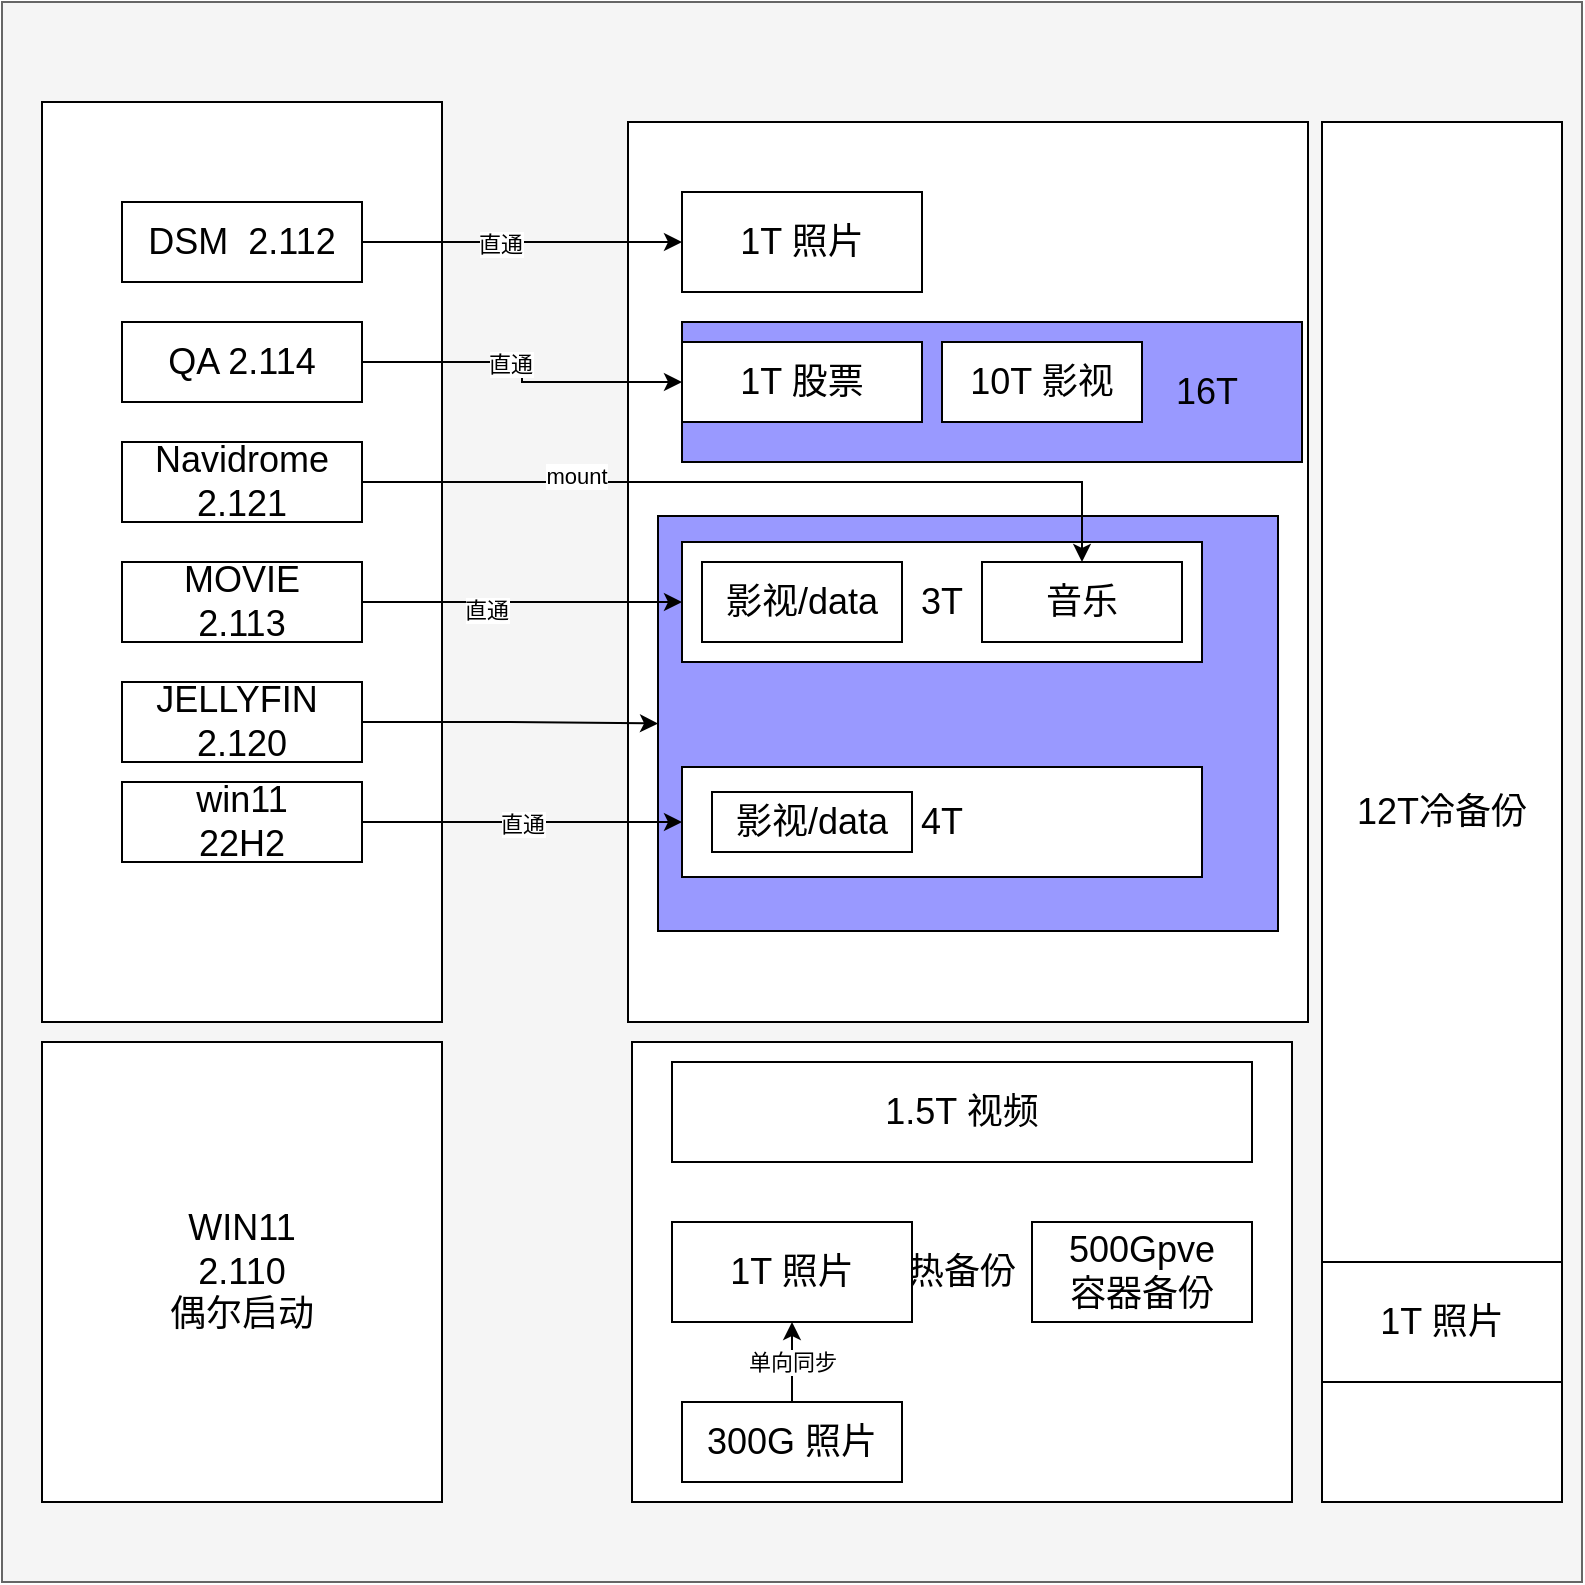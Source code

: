 <mxfile version="21.0.2" type="github">
  <diagram name="Page-1" id="c37626ed-c26b-45fb-9056-f9ebc6bb27b6">
    <mxGraphModel dx="1050" dy="541" grid="1" gridSize="10" guides="1" tooltips="1" connect="1" arrows="1" fold="1" page="1" pageScale="1" pageWidth="1100" pageHeight="850" background="none" math="0" shadow="0">
      <root>
        <mxCell id="0" />
        <mxCell id="1" parent="0" />
        <mxCell id="8IVKxD9z1tIuyVHuPr6r-1" value="" style="whiteSpace=wrap;html=1;aspect=fixed;fillColor=#f5f5f5;fontColor=#333333;strokeColor=#666666;" parent="1" vertex="1">
          <mxGeometry x="140" y="40" width="790" height="790" as="geometry" />
        </mxCell>
        <mxCell id="P6cCtplbcQQ8siC9VNqL-2" value="" style="rounded=0;whiteSpace=wrap;html=1;fontSize=18;" parent="1" vertex="1">
          <mxGeometry x="453" y="100" width="340" height="450" as="geometry" />
        </mxCell>
        <mxCell id="Bcl-Bf_xQvLIRJxd5aiQ-1" value="&amp;nbsp; &amp;nbsp; &amp;nbsp; &amp;nbsp; &amp;nbsp; &amp;nbsp; &amp;nbsp; &amp;nbsp; &amp;nbsp; &amp;nbsp; &amp;nbsp; &amp;nbsp; &amp;nbsp; &amp;nbsp; &amp;nbsp; &amp;nbsp; &amp;nbsp; &amp;nbsp; &amp;nbsp; &amp;nbsp; &amp;nbsp; &amp;nbsp;16T" style="rounded=0;whiteSpace=wrap;html=1;fontSize=18;fillColor=#9999FF;" vertex="1" parent="1">
          <mxGeometry x="480" y="200" width="310" height="70" as="geometry" />
        </mxCell>
        <mxCell id="ysjsQZ4jRijTFE-vf46w-14" value="" style="rounded=0;whiteSpace=wrap;html=1;fontSize=18;fillColor=#9999FF;" parent="1" vertex="1">
          <mxGeometry x="468" y="297" width="310" height="207.5" as="geometry" />
        </mxCell>
        <mxCell id="8IVKxD9z1tIuyVHuPr6r-3" value="" style="rounded=0;whiteSpace=wrap;html=1;" parent="1" vertex="1">
          <mxGeometry x="160" y="90" width="200" height="460" as="geometry" />
        </mxCell>
        <mxCell id="8IVKxD9z1tIuyVHuPr6r-12" style="edgeStyle=orthogonalEdgeStyle;rounded=0;orthogonalLoop=1;jettySize=auto;html=1;exitX=1;exitY=0.5;exitDx=0;exitDy=0;fontSize=18;" parent="1" source="8IVKxD9z1tIuyVHuPr6r-5" target="8IVKxD9z1tIuyVHuPr6r-11" edge="1">
          <mxGeometry relative="1" as="geometry" />
        </mxCell>
        <mxCell id="ysjsQZ4jRijTFE-vf46w-3" value="直通" style="edgeLabel;html=1;align=center;verticalAlign=middle;resizable=0;points=[];" parent="8IVKxD9z1tIuyVHuPr6r-12" vertex="1" connectable="0">
          <mxGeometry x="-0.138" y="-1" relative="1" as="geometry">
            <mxPoint as="offset" />
          </mxGeometry>
        </mxCell>
        <mxCell id="8IVKxD9z1tIuyVHuPr6r-5" value="DSM&amp;nbsp; 2.112" style="rounded=0;whiteSpace=wrap;html=1;fontSize=18;" parent="1" vertex="1">
          <mxGeometry x="200" y="140" width="120" height="40" as="geometry" />
        </mxCell>
        <mxCell id="8IVKxD9z1tIuyVHuPr6r-14" style="edgeStyle=orthogonalEdgeStyle;rounded=0;orthogonalLoop=1;jettySize=auto;html=1;exitX=1;exitY=0.5;exitDx=0;exitDy=0;entryX=0;entryY=0.5;entryDx=0;entryDy=0;fontSize=18;" parent="1" source="8IVKxD9z1tIuyVHuPr6r-6" target="8IVKxD9z1tIuyVHuPr6r-10" edge="1">
          <mxGeometry relative="1" as="geometry" />
        </mxCell>
        <mxCell id="ysjsQZ4jRijTFE-vf46w-4" value="直通" style="edgeLabel;html=1;align=center;verticalAlign=middle;resizable=0;points=[];" parent="8IVKxD9z1tIuyVHuPr6r-14" vertex="1" connectable="0">
          <mxGeometry x="-0.231" y="-4" relative="1" as="geometry">
            <mxPoint as="offset" />
          </mxGeometry>
        </mxCell>
        <mxCell id="8IVKxD9z1tIuyVHuPr6r-6" value="MOVIE &lt;br&gt;2.113" style="rounded=0;whiteSpace=wrap;html=1;fontSize=18;" parent="1" vertex="1">
          <mxGeometry x="200" y="320" width="120" height="40" as="geometry" />
        </mxCell>
        <mxCell id="ysjsQZ4jRijTFE-vf46w-16" style="edgeStyle=orthogonalEdgeStyle;rounded=0;orthogonalLoop=1;jettySize=auto;html=1;" parent="1" source="8IVKxD9z1tIuyVHuPr6r-8" target="ysjsQZ4jRijTFE-vf46w-14" edge="1">
          <mxGeometry relative="1" as="geometry" />
        </mxCell>
        <mxCell id="8IVKxD9z1tIuyVHuPr6r-8" value="JELLYFIN&amp;nbsp; 2.120" style="rounded=0;whiteSpace=wrap;html=1;fontSize=18;" parent="1" vertex="1">
          <mxGeometry x="200" y="380" width="120" height="40" as="geometry" />
        </mxCell>
        <mxCell id="8IVKxD9z1tIuyVHuPr6r-9" value="QA 2.114" style="rounded=0;whiteSpace=wrap;html=1;fontSize=18;" parent="1" vertex="1">
          <mxGeometry x="200" y="200" width="120" height="40" as="geometry" />
        </mxCell>
        <mxCell id="8IVKxD9z1tIuyVHuPr6r-10" value="3T" style="rounded=0;whiteSpace=wrap;html=1;fontSize=18;" parent="1" vertex="1">
          <mxGeometry x="480" y="310" width="260" height="60" as="geometry" />
        </mxCell>
        <mxCell id="8IVKxD9z1tIuyVHuPr6r-11" value="1T 照片" style="rounded=0;whiteSpace=wrap;html=1;fontSize=18;" parent="1" vertex="1">
          <mxGeometry x="480" y="135" width="120" height="50" as="geometry" />
        </mxCell>
        <mxCell id="8IVKxD9z1tIuyVHuPr6r-16" value="影视/data" style="rounded=0;whiteSpace=wrap;html=1;fontSize=18;" parent="1" vertex="1">
          <mxGeometry x="490" y="320" width="100" height="40" as="geometry" />
        </mxCell>
        <mxCell id="8IVKxD9z1tIuyVHuPr6r-18" value="1T 股票" style="rounded=0;whiteSpace=wrap;html=1;fontSize=18;" parent="1" vertex="1">
          <mxGeometry x="480" y="210" width="120" height="40" as="geometry" />
        </mxCell>
        <mxCell id="ysjsQZ4jRijTFE-vf46w-7" style="edgeStyle=orthogonalEdgeStyle;rounded=0;orthogonalLoop=1;jettySize=auto;html=1;entryX=0.5;entryY=0;entryDx=0;entryDy=0;" parent="1" source="3Dcn3XCHYA_4gQgDeYZq-1" target="3Dcn3XCHYA_4gQgDeYZq-3" edge="1">
          <mxGeometry relative="1" as="geometry" />
        </mxCell>
        <mxCell id="ysjsQZ4jRijTFE-vf46w-8" value="mount" style="edgeLabel;html=1;align=center;verticalAlign=middle;resizable=0;points=[];" parent="ysjsQZ4jRijTFE-vf46w-7" vertex="1" connectable="0">
          <mxGeometry x="-0.465" y="3" relative="1" as="geometry">
            <mxPoint as="offset" />
          </mxGeometry>
        </mxCell>
        <mxCell id="3Dcn3XCHYA_4gQgDeYZq-1" value="Navidrome&lt;br&gt;2.121" style="rounded=0;whiteSpace=wrap;html=1;fontSize=18;" parent="1" vertex="1">
          <mxGeometry x="200" y="260" width="120" height="40" as="geometry" />
        </mxCell>
        <mxCell id="3Dcn3XCHYA_4gQgDeYZq-3" value="音乐" style="rounded=0;whiteSpace=wrap;html=1;fontSize=18;" parent="1" vertex="1">
          <mxGeometry x="630" y="320" width="100" height="40" as="geometry" />
        </mxCell>
        <mxCell id="r0YZ8x6e-TVagj7WAOkP-1" value="热备份" style="rounded=0;whiteSpace=wrap;html=1;fontSize=18;" parent="1" vertex="1">
          <mxGeometry x="455" y="560" width="330" height="230" as="geometry" />
        </mxCell>
        <mxCell id="hOoTdLg5OUvVZyMMm4zi-1" value="1T 照片" style="rounded=0;whiteSpace=wrap;html=1;fontSize=18;" parent="1" vertex="1">
          <mxGeometry x="475" y="650" width="120" height="50" as="geometry" />
        </mxCell>
        <mxCell id="ysjsQZ4jRijTFE-vf46w-1" value="单向同步" style="edgeStyle=orthogonalEdgeStyle;rounded=0;orthogonalLoop=1;jettySize=auto;html=1;exitX=0.5;exitY=0;exitDx=0;exitDy=0;" parent="1" source="hOoTdLg5OUvVZyMMm4zi-2" target="hOoTdLg5OUvVZyMMm4zi-1" edge="1">
          <mxGeometry relative="1" as="geometry" />
        </mxCell>
        <mxCell id="hOoTdLg5OUvVZyMMm4zi-2" value="300G 照片" style="rounded=0;whiteSpace=wrap;html=1;fontSize=18;" parent="1" vertex="1">
          <mxGeometry x="480" y="740" width="110" height="40" as="geometry" />
        </mxCell>
        <mxCell id="hOoTdLg5OUvVZyMMm4zi-3" value="12T冷备份" style="rounded=0;whiteSpace=wrap;html=1;fontSize=18;" parent="1" vertex="1">
          <mxGeometry x="800" y="100" width="120" height="690" as="geometry" />
        </mxCell>
        <mxCell id="hOoTdLg5OUvVZyMMm4zi-4" value="1T 照片" style="rounded=0;whiteSpace=wrap;html=1;fontSize=18;" parent="1" vertex="1">
          <mxGeometry x="800" y="670" width="120" height="60" as="geometry" />
        </mxCell>
        <mxCell id="hOoTdLg5OUvVZyMMm4zi-5" value="WIN11&lt;br&gt;2.110&lt;br style=&quot;font-size: 18px;&quot;&gt;偶尔启动" style="rounded=0;whiteSpace=wrap;html=1;fontSize=18;" parent="1" vertex="1">
          <mxGeometry x="160" y="560" width="200" height="230" as="geometry" />
        </mxCell>
        <mxCell id="hOoTdLg5OUvVZyMMm4zi-8" value="1.5T 视频" style="rounded=0;whiteSpace=wrap;html=1;fontSize=18;" parent="1" vertex="1">
          <mxGeometry x="475" y="570" width="290" height="50" as="geometry" />
        </mxCell>
        <mxCell id="ysjsQZ4jRijTFE-vf46w-2" value="500Gpve&lt;br&gt;容器备份" style="rounded=0;whiteSpace=wrap;html=1;fontSize=18;" parent="1" vertex="1">
          <mxGeometry x="655" y="650" width="110" height="50" as="geometry" />
        </mxCell>
        <mxCell id="ysjsQZ4jRijTFE-vf46w-5" value="4T" style="rounded=0;whiteSpace=wrap;html=1;fontSize=18;" parent="1" vertex="1">
          <mxGeometry x="480" y="422.5" width="260" height="55" as="geometry" />
        </mxCell>
        <mxCell id="ysjsQZ4jRijTFE-vf46w-6" value="影视/data" style="rounded=0;whiteSpace=wrap;html=1;fontSize=18;" parent="1" vertex="1">
          <mxGeometry x="495" y="435" width="100" height="30" as="geometry" />
        </mxCell>
        <mxCell id="ysjsQZ4jRijTFE-vf46w-10" value="直通" style="edgeStyle=orthogonalEdgeStyle;rounded=0;orthogonalLoop=1;jettySize=auto;html=1;" parent="1" source="ysjsQZ4jRijTFE-vf46w-9" edge="1">
          <mxGeometry relative="1" as="geometry">
            <mxPoint x="480" y="450" as="targetPoint" />
          </mxGeometry>
        </mxCell>
        <mxCell id="ysjsQZ4jRijTFE-vf46w-9" value="win11&lt;br&gt;22H2" style="rounded=0;whiteSpace=wrap;html=1;fontSize=18;" parent="1" vertex="1">
          <mxGeometry x="200" y="430" width="120" height="40" as="geometry" />
        </mxCell>
        <mxCell id="ysjsQZ4jRijTFE-vf46w-11" style="edgeStyle=orthogonalEdgeStyle;rounded=0;orthogonalLoop=1;jettySize=auto;html=1;exitX=1;exitY=0.5;exitDx=0;exitDy=0;fontSize=18;entryX=0;entryY=0.5;entryDx=0;entryDy=0;" parent="1" source="8IVKxD9z1tIuyVHuPr6r-9" target="8IVKxD9z1tIuyVHuPr6r-18" edge="1">
          <mxGeometry relative="1" as="geometry">
            <mxPoint x="330" y="175" as="sourcePoint" />
            <mxPoint x="480" y="240" as="targetPoint" />
          </mxGeometry>
        </mxCell>
        <mxCell id="ysjsQZ4jRijTFE-vf46w-12" value="直通" style="edgeLabel;html=1;align=center;verticalAlign=middle;resizable=0;points=[];" parent="ysjsQZ4jRijTFE-vf46w-11" vertex="1" connectable="0">
          <mxGeometry x="-0.138" y="-1" relative="1" as="geometry">
            <mxPoint as="offset" />
          </mxGeometry>
        </mxCell>
        <mxCell id="Bcl-Bf_xQvLIRJxd5aiQ-2" value="10T 影视" style="rounded=0;whiteSpace=wrap;html=1;fontSize=18;" vertex="1" parent="1">
          <mxGeometry x="610" y="210" width="100" height="40" as="geometry" />
        </mxCell>
      </root>
    </mxGraphModel>
  </diagram>
</mxfile>
